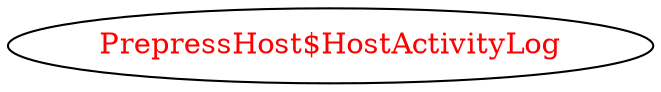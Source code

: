 digraph dependencyGraph {
 concentrate=true;
 ranksep="2.0";
 rankdir="LR"; 
 splines="ortho";
"PrepressHost$HostActivityLog" [fontcolor="red"];
}